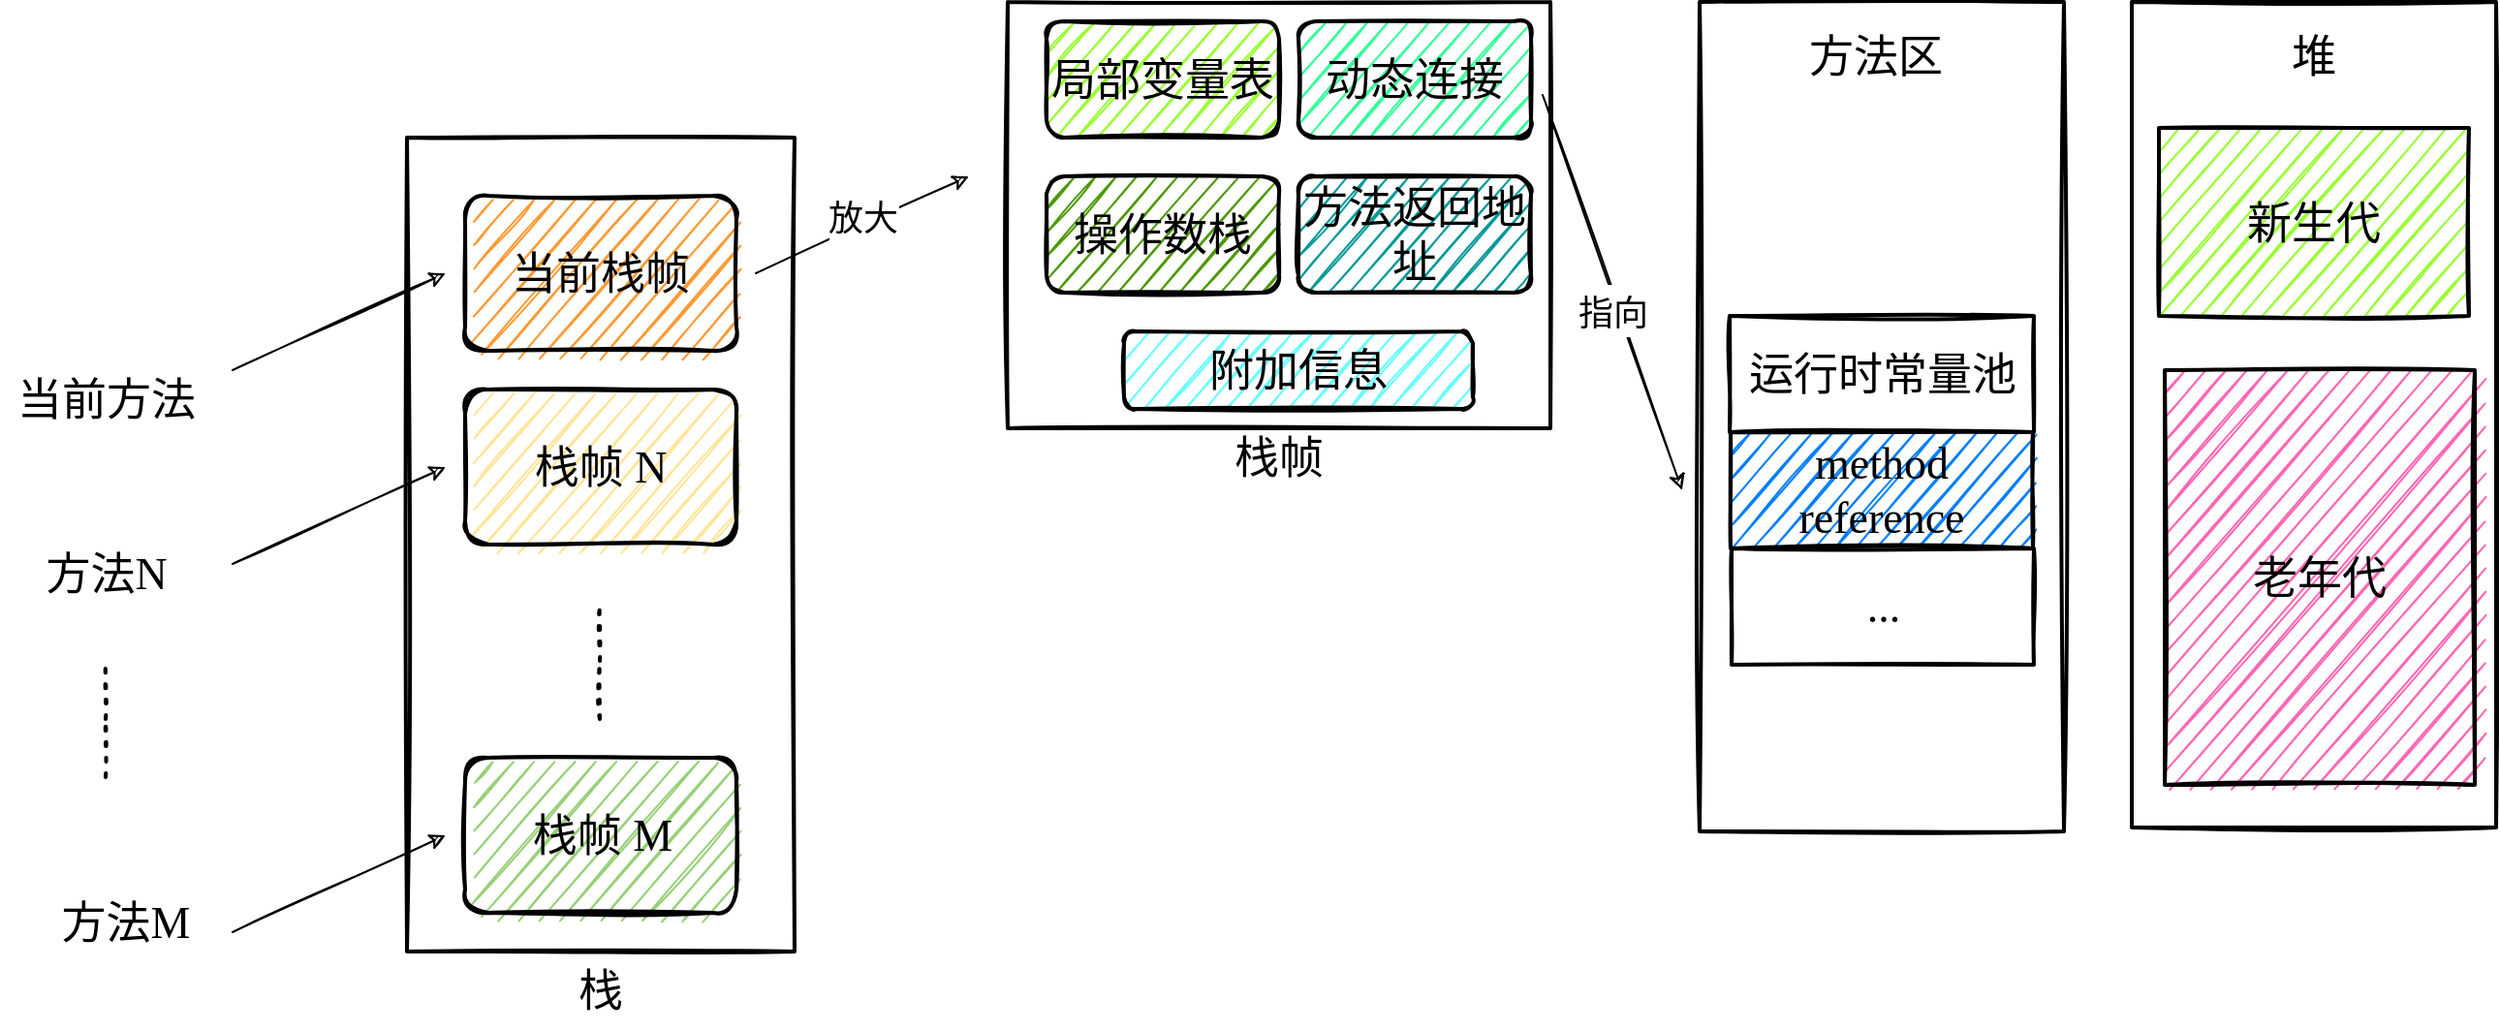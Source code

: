 <mxfile version="15.7.3" type="device"><diagram id="ybHr40_zqpSqcIrB3ZeC" name="第 1 页"><mxGraphModel dx="1106" dy="835" grid="0" gridSize="10" guides="1" tooltips="1" connect="1" arrows="1" fold="1" page="1" pageScale="1" pageWidth="50000" pageHeight="50000" math="0" shadow="0"><root><mxCell id="0"/><mxCell id="1" parent="0"/><mxCell id="j6-4q-1Ce3gRzSSlbHGP-1" value="" style="rounded=0;whiteSpace=wrap;html=1;sketch=1;strokeWidth=2;" vertex="1" parent="1"><mxGeometry x="250" y="130" width="200" height="420" as="geometry"/></mxCell><mxCell id="j6-4q-1Ce3gRzSSlbHGP-2" value="" style="rounded=1;whiteSpace=wrap;html=1;sketch=1;strokeWidth=2;fillColor=#FF9933;" vertex="1" parent="1"><mxGeometry x="280" y="160" width="140" height="80" as="geometry"/></mxCell><mxCell id="j6-4q-1Ce3gRzSSlbHGP-3" value="" style="rounded=1;whiteSpace=wrap;html=1;sketch=1;strokeWidth=2;fillColor=#FFE599;" vertex="1" parent="1"><mxGeometry x="280" y="260" width="140" height="80" as="geometry"/></mxCell><mxCell id="j6-4q-1Ce3gRzSSlbHGP-4" value="" style="rounded=1;whiteSpace=wrap;html=1;sketch=1;strokeWidth=2;fillColor=#97D077;" vertex="1" parent="1"><mxGeometry x="280" y="450" width="140" height="80" as="geometry"/></mxCell><mxCell id="j6-4q-1Ce3gRzSSlbHGP-5" value="" style="endArrow=none;dashed=1;html=1;dashPattern=1 3;strokeWidth=2;rounded=0;sketch=1;" edge="1" parent="1"><mxGeometry width="50" height="50" relative="1" as="geometry"><mxPoint x="349.5" y="430" as="sourcePoint"/><mxPoint x="349.5" y="370" as="targetPoint"/><Array as="points"><mxPoint x="349.5" y="400"/></Array></mxGeometry></mxCell><mxCell id="j6-4q-1Ce3gRzSSlbHGP-6" value="&lt;font face=&quot;Ma Shan Zheng&quot; data-font-src=&quot;https://fonts.googleapis.com/css?family=Ma+Shan+Zheng&quot; style=&quot;font-size: 23px;&quot;&gt;栈&lt;/font&gt;" style="text;html=1;strokeColor=none;fillColor=none;align=center;verticalAlign=middle;whiteSpace=wrap;rounded=0;sketch=1;fontFamily=Ma Ha Zheng;fontSource=https%3A%2F%2Ffonts.googleapis.com%2Fcss%3Ffamily%3DMa%2BHa%2BZheng;fontSize=23;" vertex="1" parent="1"><mxGeometry x="320" y="550" width="60" height="40" as="geometry"/></mxCell><mxCell id="j6-4q-1Ce3gRzSSlbHGP-7" value="当前栈帧" style="text;html=1;strokeColor=none;fillColor=none;align=center;verticalAlign=middle;whiteSpace=wrap;rounded=0;sketch=1;fontFamily=Ma Shan Zheng;fontSource=https%3A%2F%2Ffonts.googleapis.com%2Fcss%3Ffamily%3DMa%2BShan%2BZheng;fontSize=23;" vertex="1" parent="1"><mxGeometry x="300" y="180" width="100" height="40" as="geometry"/></mxCell><mxCell id="j6-4q-1Ce3gRzSSlbHGP-8" value="栈帧 N" style="text;html=1;strokeColor=none;fillColor=none;align=center;verticalAlign=middle;whiteSpace=wrap;rounded=0;sketch=1;fontFamily=Ma Shan Zheng;fontSource=https%3A%2F%2Ffonts.googleapis.com%2Fcss%3Ffamily%3DMa%2BShan%2BZheng;fontSize=23;" vertex="1" parent="1"><mxGeometry x="300" y="280" width="100" height="40" as="geometry"/></mxCell><mxCell id="j6-4q-1Ce3gRzSSlbHGP-9" value="栈帧 M" style="text;html=1;strokeColor=none;fillColor=none;align=center;verticalAlign=middle;whiteSpace=wrap;rounded=0;sketch=1;fontFamily=Ma Shan Zheng;fontSource=https%3A%2F%2Ffonts.googleapis.com%2Fcss%3Ffamily%3DMa%2BShan%2BZheng;fontSize=23;" vertex="1" parent="1"><mxGeometry x="301" y="470" width="100" height="40" as="geometry"/></mxCell><mxCell id="j6-4q-1Ce3gRzSSlbHGP-10" value="" style="endArrow=classic;html=1;rounded=0;sketch=1;fontFamily=Ma Shan Zheng;fontSource=https%3A%2F%2Ffonts.googleapis.com%2Fcss%3Ffamily%3DMa%2BShan%2BZheng;fontSize=23;" edge="1" parent="1"><mxGeometry width="50" height="50" relative="1" as="geometry"><mxPoint x="160" y="250" as="sourcePoint"/><mxPoint x="270" y="200" as="targetPoint"/><Array as="points"/></mxGeometry></mxCell><mxCell id="j6-4q-1Ce3gRzSSlbHGP-11" value="当前方法" style="text;html=1;strokeColor=none;fillColor=none;align=center;verticalAlign=middle;whiteSpace=wrap;rounded=0;sketch=1;fontFamily=Ma Shan Zheng;fontSource=https%3A%2F%2Ffonts.googleapis.com%2Fcss%3Ffamily%3DMa%2BShan%2BZheng;fontSize=23;" vertex="1" parent="1"><mxGeometry x="40" y="250" width="110" height="30" as="geometry"/></mxCell><mxCell id="j6-4q-1Ce3gRzSSlbHGP-12" value="" style="endArrow=classic;html=1;rounded=0;sketch=1;fontFamily=Ma Shan Zheng;fontSource=https%3A%2F%2Ffonts.googleapis.com%2Fcss%3Ffamily%3DMa%2BShan%2BZheng;fontSize=23;" edge="1" parent="1"><mxGeometry width="50" height="50" relative="1" as="geometry"><mxPoint x="160" y="350" as="sourcePoint"/><mxPoint x="270" y="300" as="targetPoint"/><Array as="points"/></mxGeometry></mxCell><mxCell id="j6-4q-1Ce3gRzSSlbHGP-13" value="方法N" style="text;html=1;strokeColor=none;fillColor=none;align=center;verticalAlign=middle;whiteSpace=wrap;rounded=0;sketch=1;fontFamily=Ma Shan Zheng;fontSource=https%3A%2F%2Ffonts.googleapis.com%2Fcss%3Ffamily%3DMa%2BShan%2BZheng;fontSize=23;" vertex="1" parent="1"><mxGeometry x="40" y="340" width="110" height="30" as="geometry"/></mxCell><mxCell id="j6-4q-1Ce3gRzSSlbHGP-14" value="" style="endArrow=classic;html=1;rounded=0;sketch=1;fontFamily=Ma Shan Zheng;fontSource=https%3A%2F%2Ffonts.googleapis.com%2Fcss%3Ffamily%3DMa%2BShan%2BZheng;fontSize=23;" edge="1" parent="1"><mxGeometry width="50" height="50" relative="1" as="geometry"><mxPoint x="160" y="540" as="sourcePoint"/><mxPoint x="270" y="490" as="targetPoint"/><Array as="points"/></mxGeometry></mxCell><mxCell id="j6-4q-1Ce3gRzSSlbHGP-15" value="方法M" style="text;html=1;strokeColor=none;fillColor=none;align=center;verticalAlign=middle;whiteSpace=wrap;rounded=0;sketch=1;fontFamily=Ma Shan Zheng;fontSource=https%3A%2F%2Ffonts.googleapis.com%2Fcss%3Ffamily%3DMa%2BShan%2BZheng;fontSize=23;" vertex="1" parent="1"><mxGeometry x="50" y="520" width="110" height="30" as="geometry"/></mxCell><mxCell id="j6-4q-1Ce3gRzSSlbHGP-16" value="" style="endArrow=none;dashed=1;html=1;dashPattern=1 3;strokeWidth=2;rounded=0;sketch=1;" edge="1" parent="1"><mxGeometry width="50" height="50" relative="1" as="geometry"><mxPoint x="94.5" y="460" as="sourcePoint"/><mxPoint x="94.5" y="400" as="targetPoint"/><Array as="points"><mxPoint x="94.5" y="430"/></Array></mxGeometry></mxCell><mxCell id="j6-4q-1Ce3gRzSSlbHGP-17" value="" style="endArrow=classic;html=1;rounded=0;sketch=1;fontFamily=Ma Shan Zheng;fontSource=https%3A%2F%2Ffonts.googleapis.com%2Fcss%3Ffamily%3DMa%2BShan%2BZheng;fontSize=23;" edge="1" parent="1"><mxGeometry width="50" height="50" relative="1" as="geometry"><mxPoint x="430" y="200" as="sourcePoint"/><mxPoint x="540" y="150" as="targetPoint"/><Array as="points"/></mxGeometry></mxCell><mxCell id="j6-4q-1Ce3gRzSSlbHGP-18" value="放大" style="edgeLabel;html=1;align=center;verticalAlign=middle;resizable=0;points=[];fontSize=18;fontFamily=Ma Shan Zheng;" vertex="1" connectable="0" parent="j6-4q-1Ce3gRzSSlbHGP-17"><mxGeometry x="0.021" y="3" relative="1" as="geometry"><mxPoint as="offset"/></mxGeometry></mxCell><mxCell id="j6-4q-1Ce3gRzSSlbHGP-19" value="" style="rounded=0;whiteSpace=wrap;html=1;sketch=1;fontFamily=Ma Shan Zheng;fontSource=https%3A%2F%2Ffonts.googleapis.com%2Fcss%3Ffamily%3DMa%2BShan%2BZheng;fontSize=23;strokeWidth=2;fillColor=#FFFFFF;" vertex="1" parent="1"><mxGeometry x="560" y="60" width="280" height="220" as="geometry"/></mxCell><mxCell id="j6-4q-1Ce3gRzSSlbHGP-20" value="栈帧" style="text;html=1;strokeColor=none;fillColor=none;align=center;verticalAlign=middle;whiteSpace=wrap;rounded=0;sketch=1;fontFamily=Ma Shan Zheng;fontSource=https%3A%2F%2Ffonts.googleapis.com%2Fcss%3Ffamily%3DMa%2BShan%2BZheng;fontSize=23;" vertex="1" parent="1"><mxGeometry x="670" y="280" width="60" height="30" as="geometry"/></mxCell><mxCell id="j6-4q-1Ce3gRzSSlbHGP-21" value="局部变量表" style="rounded=1;whiteSpace=wrap;html=1;sketch=1;fontFamily=Ma Shan Zheng;fontSource=https%3A%2F%2Ffonts.googleapis.com%2Fcss%3Ffamily%3DMa%2BShan%2BZheng;fontSize=23;strokeWidth=2;fillColor=#99FF33;" vertex="1" parent="1"><mxGeometry x="580" y="70" width="120" height="60" as="geometry"/></mxCell><mxCell id="j6-4q-1Ce3gRzSSlbHGP-22" value="动态连接" style="rounded=1;whiteSpace=wrap;html=1;sketch=1;fontFamily=Ma Shan Zheng;fontSource=https%3A%2F%2Ffonts.googleapis.com%2Fcss%3Ffamily%3DMa%2BShan%2BZheng;fontSize=23;strokeWidth=2;fillColor=#33FF99;" vertex="1" parent="1"><mxGeometry x="710" y="70" width="120" height="60" as="geometry"/></mxCell><mxCell id="j6-4q-1Ce3gRzSSlbHGP-23" value="操作数栈" style="rounded=1;whiteSpace=wrap;html=1;sketch=1;fontFamily=Ma Shan Zheng;fontSource=https%3A%2F%2Ffonts.googleapis.com%2Fcss%3Ffamily%3DMa%2BShan%2BZheng;fontSize=23;strokeWidth=2;fillColor=#4D9900;" vertex="1" parent="1"><mxGeometry x="580" y="150" width="120" height="60" as="geometry"/></mxCell><mxCell id="j6-4q-1Ce3gRzSSlbHGP-24" value="方法返回地址" style="rounded=1;whiteSpace=wrap;html=1;sketch=1;fontFamily=Ma Shan Zheng;fontSource=https%3A%2F%2Ffonts.googleapis.com%2Fcss%3Ffamily%3DMa%2BShan%2BZheng;fontSize=23;strokeWidth=2;fillColor=#009999;" vertex="1" parent="1"><mxGeometry x="710" y="150" width="120" height="60" as="geometry"/></mxCell><mxCell id="j6-4q-1Ce3gRzSSlbHGP-25" value="附加信息" style="rounded=1;whiteSpace=wrap;html=1;sketch=1;fontFamily=Ma Shan Zheng;fontSource=https%3A%2F%2Ffonts.googleapis.com%2Fcss%3Ffamily%3DMa%2BShan%2BZheng;fontSize=23;strokeWidth=2;fillColor=#66FFFF;" vertex="1" parent="1"><mxGeometry x="620" y="230" width="180" height="40" as="geometry"/></mxCell><mxCell id="j6-4q-1Ce3gRzSSlbHGP-26" value="" style="rounded=0;whiteSpace=wrap;html=1;sketch=1;fontFamily=Ma Shan Zheng;fontSource=https%3A%2F%2Ffonts.googleapis.com%2Fcss%3Ffamily%3DMa%2BShan%2BZheng;fontSize=23;strokeWidth=2;fillColor=#FFFFFF;" vertex="1" parent="1"><mxGeometry x="1140" y="60" width="188" height="426" as="geometry"/></mxCell><mxCell id="j6-4q-1Ce3gRzSSlbHGP-27" value="堆" style="text;html=1;strokeColor=none;fillColor=none;align=center;verticalAlign=middle;whiteSpace=wrap;rounded=0;sketch=1;fontFamily=Ma Shan Zheng;fontSource=https%3A%2F%2Ffonts.googleapis.com%2Fcss%3Ffamily%3DMa%2BShan%2BZheng;fontSize=23;" vertex="1" parent="1"><mxGeometry x="1184" y="68" width="100" height="40" as="geometry"/></mxCell><mxCell id="j6-4q-1Ce3gRzSSlbHGP-28" value="" style="rounded=0;whiteSpace=wrap;html=1;sketch=1;fontFamily=Ma Shan Zheng;fontSource=https%3A%2F%2Ffonts.googleapis.com%2Fcss%3Ffamily%3DMa%2BShan%2BZheng;fontSize=23;strokeWidth=2;fillColor=#FFFFFF;" vertex="1" parent="1"><mxGeometry x="917" y="60" width="188" height="428" as="geometry"/></mxCell><mxCell id="j6-4q-1Ce3gRzSSlbHGP-29" value="方法区" style="text;html=1;strokeColor=none;fillColor=none;align=center;verticalAlign=middle;whiteSpace=wrap;rounded=0;sketch=1;fontFamily=Ma Shan Zheng;fontSource=https%3A%2F%2Ffonts.googleapis.com%2Fcss%3Ffamily%3DMa%2BShan%2BZheng;fontSize=23;" vertex="1" parent="1"><mxGeometry x="958" y="68" width="100" height="40" as="geometry"/></mxCell><mxCell id="j6-4q-1Ce3gRzSSlbHGP-30" value="新生代" style="rounded=0;whiteSpace=wrap;html=1;sketch=1;fontFamily=Ma Shan Zheng;fontSource=https%3A%2F%2Ffonts.googleapis.com%2Fcss%3Ffamily%3DMa%2BShan%2BZheng;fontSize=23;strokeWidth=2;fillColor=#99FF33;" vertex="1" parent="1"><mxGeometry x="1154" y="125" width="160" height="97" as="geometry"/></mxCell><mxCell id="j6-4q-1Ce3gRzSSlbHGP-31" value="老年代" style="rounded=0;whiteSpace=wrap;html=1;sketch=1;fontFamily=Ma Shan Zheng;fontSource=https%3A%2F%2Ffonts.googleapis.com%2Fcss%3Ffamily%3DMa%2BShan%2BZheng;fontSize=23;strokeWidth=2;fillColor=#FF66B3;" vertex="1" parent="1"><mxGeometry x="1157" y="250" width="160" height="214" as="geometry"/></mxCell><mxCell id="j6-4q-1Ce3gRzSSlbHGP-32" value="运行时常量池" style="rounded=0;whiteSpace=wrap;html=1;sketch=1;fontFamily=Ma Shan Zheng;fontSource=https%3A%2F%2Ffonts.googleapis.com%2Fcss%3Ffamily%3DMa%2BShan%2BZheng;fontSize=23;strokeWidth=2;fillColor=#FFFFFF;" vertex="1" parent="1"><mxGeometry x="932.5" y="222" width="157" height="60" as="geometry"/></mxCell><mxCell id="j6-4q-1Ce3gRzSSlbHGP-34" value="&lt;font face=&quot;Comic Sans MS&quot;&gt;method reference&lt;/font&gt;" style="rounded=0;whiteSpace=wrap;html=1;sketch=1;fontFamily=Ma Shan Zheng;fontSource=https%3A%2F%2Ffonts.googleapis.com%2Fcss%3Ffamily%3DMa%2BShan%2BZheng;fontSize=23;strokeWidth=2;fillColor=#007FFF;" vertex="1" parent="1"><mxGeometry x="933" y="282" width="156" height="60" as="geometry"/></mxCell><mxCell id="j6-4q-1Ce3gRzSSlbHGP-35" value="&lt;font face=&quot;Comic Sans MS&quot;&gt;...&lt;/font&gt;" style="rounded=0;whiteSpace=wrap;html=1;sketch=1;fontFamily=Ma Shan Zheng;fontSource=https%3A%2F%2Ffonts.googleapis.com%2Fcss%3Ffamily%3DMa%2BShan%2BZheng;fontSize=23;strokeWidth=2;fillColor=#FFFFFF;" vertex="1" parent="1"><mxGeometry x="933.5" y="342" width="156" height="60" as="geometry"/></mxCell><mxCell id="j6-4q-1Ce3gRzSSlbHGP-36" value="" style="endArrow=classic;html=1;rounded=0;sketch=1;fontFamily=Ma Shan Zheng;fontSource=https%3A%2F%2Ffonts.googleapis.com%2Fcss%3Ffamily%3DMa%2BShan%2BZheng;fontSize=23;" edge="1" parent="1"><mxGeometry width="50" height="50" relative="1" as="geometry"><mxPoint x="836" y="108" as="sourcePoint"/><mxPoint x="908" y="312" as="targetPoint"/><Array as="points"/></mxGeometry></mxCell><mxCell id="j6-4q-1Ce3gRzSSlbHGP-38" value="&lt;font face=&quot;Ma Shan Zheng&quot; data-font-src=&quot;https://fonts.googleapis.com/css?family=Ma+Shan+Zheng&quot; style=&quot;font-size: 18px&quot;&gt;指向&lt;/font&gt;" style="edgeLabel;html=1;align=center;verticalAlign=middle;resizable=0;points=[];fontSize=23;fontFamily=Comic Sans MS;" vertex="1" connectable="0" parent="j6-4q-1Ce3gRzSSlbHGP-36"><mxGeometry x="0.079" y="-3" relative="1" as="geometry"><mxPoint as="offset"/></mxGeometry></mxCell></root></mxGraphModel></diagram></mxfile>